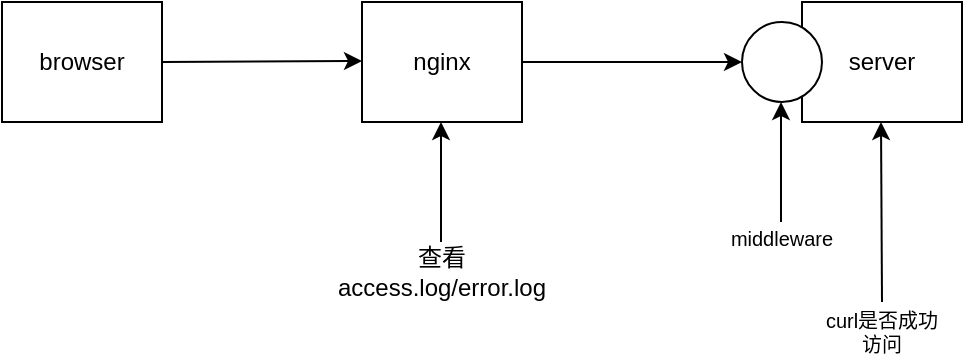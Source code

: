 <mxfile version="17.4.6" type="github"><diagram id="jmbxu8h1sIvySj3PIxL6" name="Page-1"><mxGraphModel dx="1018" dy="634" grid="1" gridSize="10" guides="1" tooltips="1" connect="1" arrows="1" fold="1" page="1" pageScale="1" pageWidth="827" pageHeight="1169" math="0" shadow="0"><root><mxCell id="0"/><mxCell id="1" parent="0"/><mxCell id="cQEIx2DB13prHKRNIp8g-1" value="" style="rounded=0;whiteSpace=wrap;html=1;" vertex="1" parent="1"><mxGeometry x="60" y="150" width="80" height="60" as="geometry"/></mxCell><mxCell id="cQEIx2DB13prHKRNIp8g-2" value="browser" style="text;html=1;strokeColor=none;fillColor=none;align=center;verticalAlign=middle;whiteSpace=wrap;rounded=0;" vertex="1" parent="1"><mxGeometry x="70" y="165" width="60" height="30" as="geometry"/></mxCell><mxCell id="cQEIx2DB13prHKRNIp8g-4" value="" style="endArrow=classic;html=1;rounded=0;exitX=1;exitY=0.5;exitDx=0;exitDy=0;" edge="1" parent="1" source="cQEIx2DB13prHKRNIp8g-1"><mxGeometry width="50" height="50" relative="1" as="geometry"><mxPoint x="180" y="179.5" as="sourcePoint"/><mxPoint x="240" y="179.5" as="targetPoint"/></mxGeometry></mxCell><mxCell id="cQEIx2DB13prHKRNIp8g-5" value="" style="endArrow=classic;html=1;rounded=0;exitX=1;exitY=0.5;exitDx=0;exitDy=0;" edge="1" parent="1" source="cQEIx2DB13prHKRNIp8g-6"><mxGeometry width="50" height="50" relative="1" as="geometry"><mxPoint x="350" y="179.5" as="sourcePoint"/><mxPoint x="430" y="180" as="targetPoint"/></mxGeometry></mxCell><mxCell id="cQEIx2DB13prHKRNIp8g-6" value="nginx" style="rounded=0;whiteSpace=wrap;html=1;" vertex="1" parent="1"><mxGeometry x="240" y="150" width="80" height="60" as="geometry"/></mxCell><mxCell id="cQEIx2DB13prHKRNIp8g-7" value="" style="rounded=0;whiteSpace=wrap;html=1;" vertex="1" parent="1"><mxGeometry x="460" y="150" width="80" height="60" as="geometry"/></mxCell><mxCell id="cQEIx2DB13prHKRNIp8g-8" value="server" style="text;html=1;strokeColor=none;fillColor=none;align=center;verticalAlign=middle;whiteSpace=wrap;rounded=0;" vertex="1" parent="1"><mxGeometry x="470" y="165" width="60" height="30" as="geometry"/></mxCell><mxCell id="cQEIx2DB13prHKRNIp8g-10" value="" style="ellipse;whiteSpace=wrap;html=1;aspect=fixed;" vertex="1" parent="1"><mxGeometry x="430" y="160" width="40" height="40" as="geometry"/></mxCell><mxCell id="cQEIx2DB13prHKRNIp8g-13" value="" style="endArrow=classic;html=1;rounded=0;" edge="1" parent="1"><mxGeometry width="50" height="50" relative="1" as="geometry"><mxPoint x="279.5" y="270" as="sourcePoint"/><mxPoint x="279.5" y="210" as="targetPoint"/></mxGeometry></mxCell><mxCell id="cQEIx2DB13prHKRNIp8g-14" value="查看access.log/error.log" style="text;html=1;strokeColor=none;fillColor=none;align=center;verticalAlign=middle;whiteSpace=wrap;rounded=0;" vertex="1" parent="1"><mxGeometry x="250" y="270" width="60" height="30" as="geometry"/></mxCell><mxCell id="cQEIx2DB13prHKRNIp8g-15" value="&lt;font style=&quot;font-size: 10px&quot;&gt;middleware&lt;/font&gt;" style="text;html=1;strokeColor=none;fillColor=none;align=center;verticalAlign=middle;whiteSpace=wrap;rounded=0;" vertex="1" parent="1"><mxGeometry x="440" y="260" width="20" height="15" as="geometry"/></mxCell><mxCell id="cQEIx2DB13prHKRNIp8g-16" value="" style="endArrow=classic;html=1;rounded=0;" edge="1" parent="1"><mxGeometry width="50" height="50" relative="1" as="geometry"><mxPoint x="449.5" y="260" as="sourcePoint"/><mxPoint x="449.5" y="200" as="targetPoint"/></mxGeometry></mxCell><mxCell id="cQEIx2DB13prHKRNIp8g-17" value="curl是否成功访问" style="text;html=1;strokeColor=none;fillColor=none;align=center;verticalAlign=middle;whiteSpace=wrap;rounded=0;fontSize=10;" vertex="1" parent="1"><mxGeometry x="470" y="300" width="60" height="30" as="geometry"/></mxCell><mxCell id="cQEIx2DB13prHKRNIp8g-24" value="" style="endArrow=classic;html=1;rounded=0;exitX=0.5;exitY=0;exitDx=0;exitDy=0;" edge="1" parent="1" source="cQEIx2DB13prHKRNIp8g-17"><mxGeometry width="50" height="50" relative="1" as="geometry"><mxPoint x="499.5" y="270" as="sourcePoint"/><mxPoint x="499.5" y="210" as="targetPoint"/></mxGeometry></mxCell></root></mxGraphModel></diagram></mxfile>